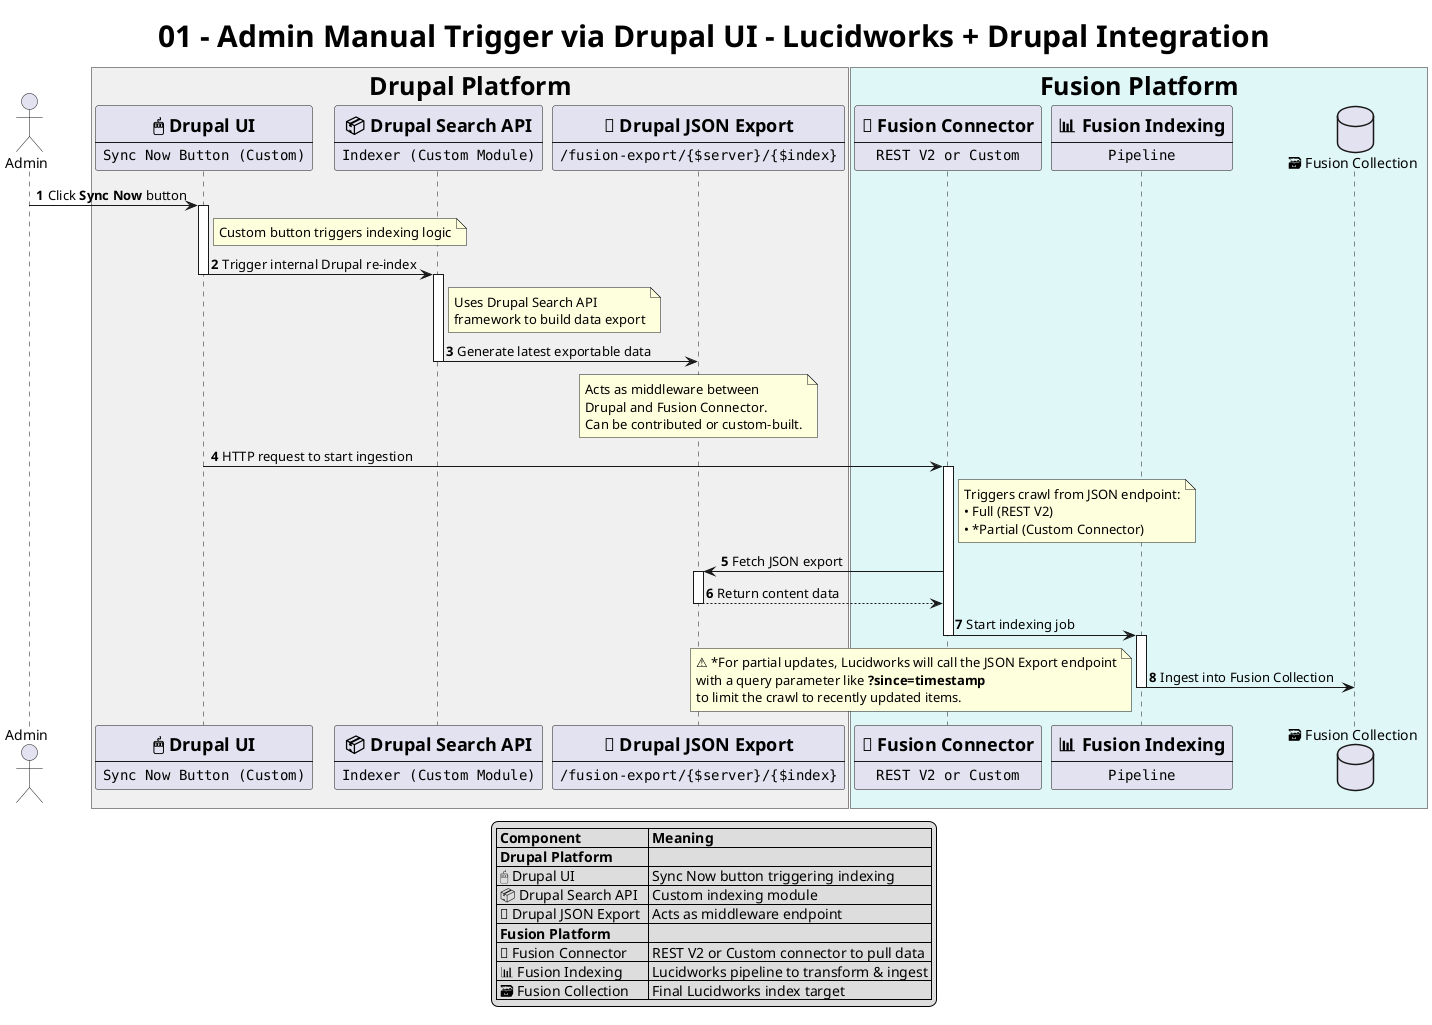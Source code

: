 @startuml

/' 
🛠 Index Trigger Flow (UI Button)

Scenario:
1. Admin clicks a “Sync Now” button in Drupal UI.
2. Drupal re-indexes content using the Search API and builds the exportable data.
3. Drupal triggers a Fusion connector to ingest the content from the JSON endpoint.
4. Fusion fetches the data, starts the indexing job, and populates the Fusion Collection.

Requirements:
• Use actor for Admin.
• Use participants for Drupal UI, Drupal Search API, Drupal JSON Export, Fusion Connector, Indexing Pipeline, and Fusion Collection.
• Use `as` aliases and `<style>` block for consistent formatting.
• Use activation blocks to show processing time.
• Use notes to explain logic or highlight custom modules.

Related diagrams:
 - ING-002 | SEQ-003 | Admin Manual Trigger via Drush (02-sequence-diagram--drush-trigger.puml)
 - ING-004 | SEQ-005 | Fusion UI “Fetch Now” Trigger (04-sequence-diagram--restv2-fetch-now.puml)
'/

<style>
  title {
    FontSize 30
  }
  box {
    FontSize 25
    .drupalPlatform {
      BackgroundColor #F0F0F0
    }
    .fusionPlatform {
      BackgroundColor #E0F7F7
    }
  }
</style>

title 01 – Admin Manual Trigger via Drupal UI – Lucidworks + Drupal Integration

autonumber

actor "Admin" as Admin

box "Drupal Platform" <<drupalPlatform>>
  participant DrupalUI [
    =🖱️ Drupal UI
    ----
    ""Sync Now Button (Custom)""
  ]
  participant SearchAPI [
    =📦 Drupal Search API
    ----
    ""Indexer (Custom Module)""
  ]
  participant DrupalExport [
    =🔄 Drupal JSON Export
    ----
    ""/fusion-export/{$server}/{$index}""
  ]
end box

box "Fusion Platform" <<fusionPlatform>>
  participant FusionConnector [
    =🔧 Fusion Connector
    ----
    ""REST V2 or Custom""
  ]
  participant IndexingPipeline [
    =📊 Fusion Indexing
    ----
    ""Pipeline""
  ]
  database "🗃️ Fusion Collection" as FusionCollection
end box

Admin -> DrupalUI: Click **Sync Now** button
note right of DrupalUI: Custom button triggers indexing logic
activate DrupalUI
DrupalUI -> SearchAPI: Trigger internal Drupal re-index
deactivate DrupalUI

activate SearchAPI
note right of SearchAPI: Uses Drupal Search API\nframework to build data export
SearchAPI -> DrupalExport: Generate latest exportable data
deactivate SearchAPI

note over DrupalExport
  Acts as middleware between
  Drupal and Fusion Connector.
  Can be contributed or custom-built.
end note

DrupalUI -> FusionConnector: HTTP request to start ingestion

activate FusionConnector
note right of FusionConnector
  Triggers crawl from JSON endpoint:
  • Full (REST V2)
  • *Partial (Custom Connector)
end note
FusionConnector -> DrupalExport: Fetch JSON export
activate DrupalExport
DrupalExport --> FusionConnector: Return content data
deactivate DrupalExport

FusionConnector -> IndexingPipeline: Start indexing job
deactivate FusionConnector

activate IndexingPipeline
IndexingPipeline -> FusionCollection: Ingest into Fusion Collection
deactivate IndexingPipeline

note bottom
  ⚠️ *For partial updates, Lucidworks will call the JSON Export endpoint
  with a query parameter like **?since=timestamp**
  to limit the crawl to recently updated items.
end note

legend bottom
|= Component             |= Meaning |
| **Drupal Platform**    ||
| 🖱️ Drupal UI           | Sync Now button triggering indexing |
| 📦 Drupal Search API   | Custom indexing module |
| 🔄 Drupal JSON Export  | Acts as middleware endpoint |
| **Fusion Platform**    ||
| 🔧 Fusion Connector    | REST V2 or Custom connector to pull data |
| 📊 Fusion Indexing     | Lucidworks pipeline to transform & ingest |
| 🗃️ Fusion Collection   | Final Lucidworks index target |
endlegend

@enduml